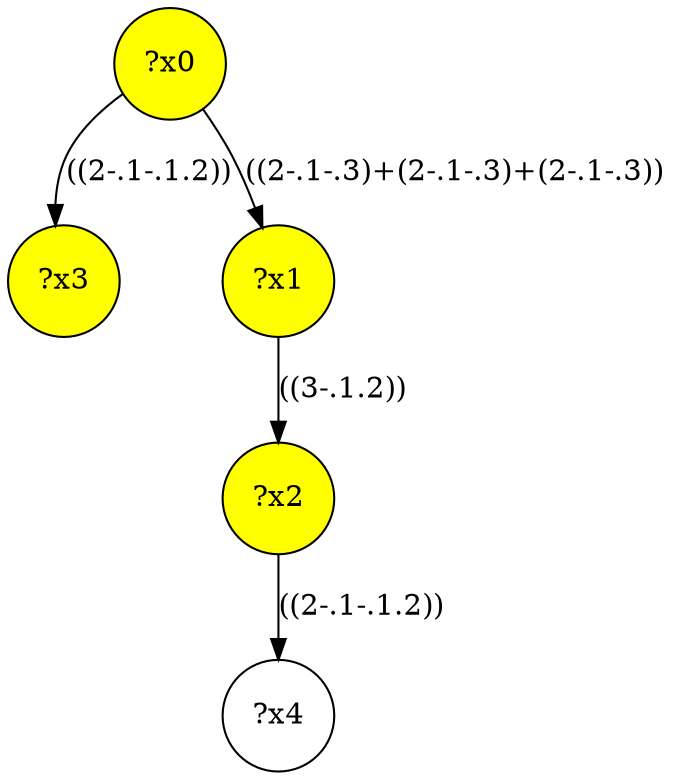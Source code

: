 digraph g {
	x3 [fillcolor="yellow", style="filled," shape=circle, label="?x3"];
	x1 [fillcolor="yellow", style="filled," shape=circle, label="?x1"];
	x0 [fillcolor="yellow", style="filled," shape=circle, label="?x0"];
	x2 [fillcolor="yellow", style="filled," shape=circle, label="?x2"];
	x0 -> x1 [label="((2-.1-.3)+(2-.1-.3)+(2-.1-.3))"];
	x1 -> x2 [label="((3-.1.2))"];
	x0 -> x3 [label="((2-.1-.1.2))"];
	x4 [shape=circle, label="?x4"];
	x2 -> x4 [label="((2-.1-.1.2))"];
}
